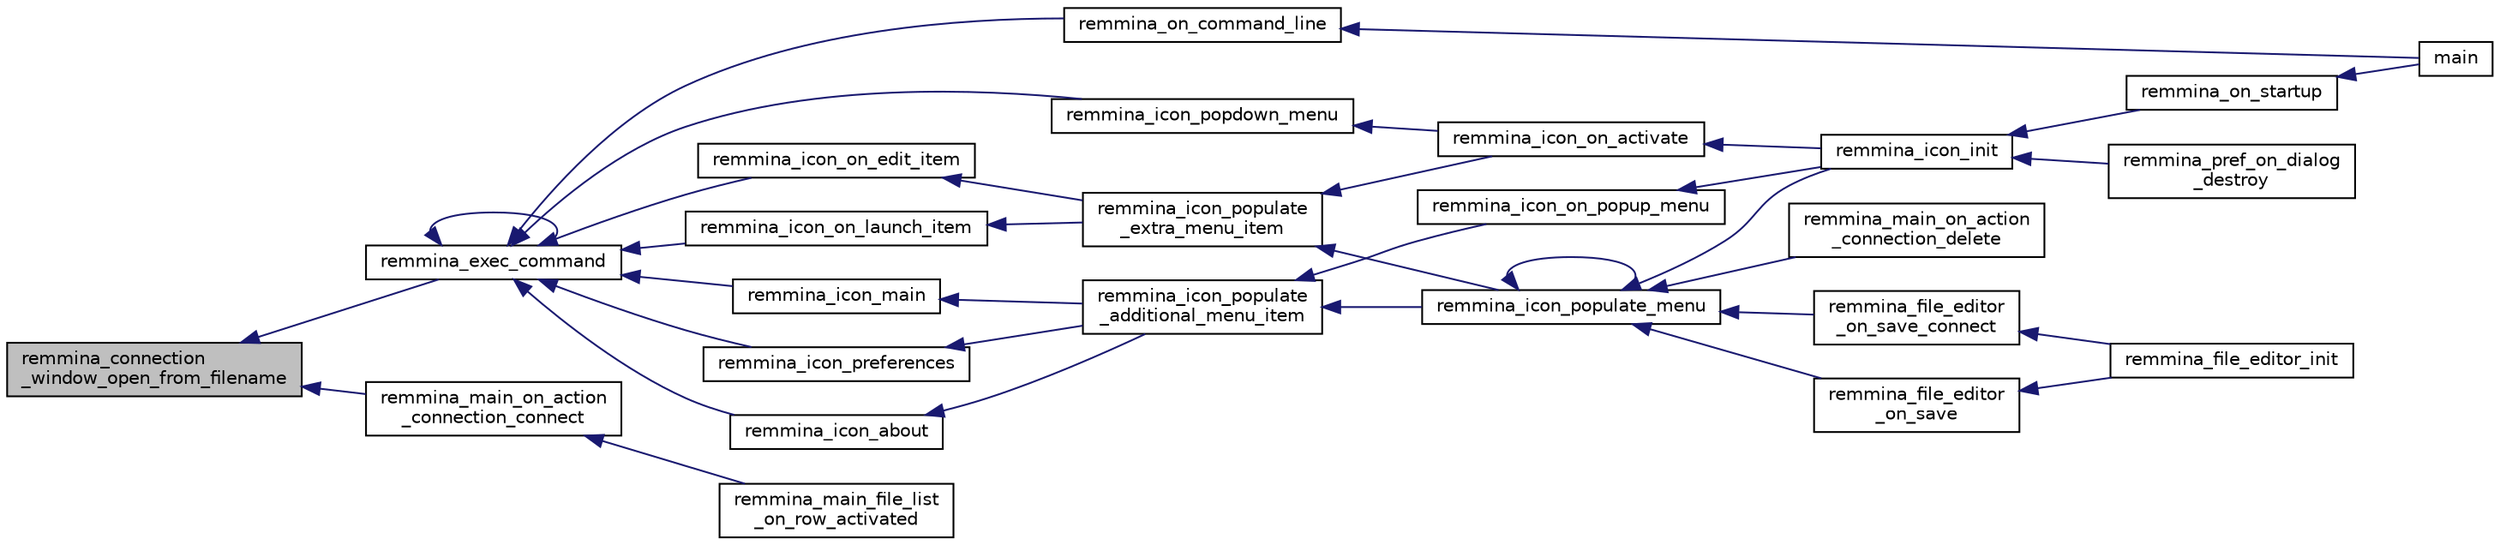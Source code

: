 digraph "remmina_connection_window_open_from_filename"
{
  edge [fontname="Helvetica",fontsize="10",labelfontname="Helvetica",labelfontsize="10"];
  node [fontname="Helvetica",fontsize="10",shape=record];
  rankdir="LR";
  Node15731 [label="remmina_connection\l_window_open_from_filename",height=0.2,width=0.4,color="black", fillcolor="grey75", style="filled", fontcolor="black"];
  Node15731 -> Node15732 [dir="back",color="midnightblue",fontsize="10",style="solid",fontname="Helvetica"];
  Node15732 [label="remmina_exec_command",height=0.2,width=0.4,color="black", fillcolor="white", style="filled",URL="$remmina__exec_8h.html#a424cabdcff647797061e7482049d62a7"];
  Node15732 -> Node15733 [dir="back",color="midnightblue",fontsize="10",style="solid",fontname="Helvetica"];
  Node15733 [label="remmina_on_command_line",height=0.2,width=0.4,color="black", fillcolor="white", style="filled",URL="$remmina_8c.html#aeb286fc5bd52ab5382ab8cb495dc2914"];
  Node15733 -> Node15734 [dir="back",color="midnightblue",fontsize="10",style="solid",fontname="Helvetica"];
  Node15734 [label="main",height=0.2,width=0.4,color="black", fillcolor="white", style="filled",URL="$remmina_8c.html#a0ddf1224851353fc92bfbff6f499fa97"];
  Node15732 -> Node15732 [dir="back",color="midnightblue",fontsize="10",style="solid",fontname="Helvetica"];
  Node15732 -> Node15735 [dir="back",color="midnightblue",fontsize="10",style="solid",fontname="Helvetica"];
  Node15735 [label="remmina_icon_main",height=0.2,width=0.4,color="black", fillcolor="white", style="filled",URL="$remmina__icon_8c.html#a920476110ab6410c8fc8cf734109e497"];
  Node15735 -> Node15736 [dir="back",color="midnightblue",fontsize="10",style="solid",fontname="Helvetica"];
  Node15736 [label="remmina_icon_populate\l_additional_menu_item",height=0.2,width=0.4,color="black", fillcolor="white", style="filled",URL="$remmina__icon_8c.html#a8aaf73ed94cf20dcce1c7be26262cb56"];
  Node15736 -> Node15737 [dir="back",color="midnightblue",fontsize="10",style="solid",fontname="Helvetica"];
  Node15737 [label="remmina_icon_populate_menu",height=0.2,width=0.4,color="black", fillcolor="white", style="filled",URL="$remmina__icon_8h.html#af80ed314f91d653237249d839c7fc3b2"];
  Node15737 -> Node15738 [dir="back",color="midnightblue",fontsize="10",style="solid",fontname="Helvetica"];
  Node15738 [label="remmina_file_editor\l_on_save",height=0.2,width=0.4,color="black", fillcolor="white", style="filled",URL="$remmina__file__editor_8c.html#ac2a5cf9cdcf640986e245eb04be9c4ad"];
  Node15738 -> Node15739 [dir="back",color="midnightblue",fontsize="10",style="solid",fontname="Helvetica"];
  Node15739 [label="remmina_file_editor_init",height=0.2,width=0.4,color="black", fillcolor="white", style="filled",URL="$remmina__file__editor_8c.html#a9afd8d41c66f547320930eb331f3124d"];
  Node15737 -> Node15740 [dir="back",color="midnightblue",fontsize="10",style="solid",fontname="Helvetica"];
  Node15740 [label="remmina_file_editor\l_on_save_connect",height=0.2,width=0.4,color="black", fillcolor="white", style="filled",URL="$remmina__file__editor_8c.html#a57224f3f69f04f398de563b71be6b18e"];
  Node15740 -> Node15739 [dir="back",color="midnightblue",fontsize="10",style="solid",fontname="Helvetica"];
  Node15737 -> Node15737 [dir="back",color="midnightblue",fontsize="10",style="solid",fontname="Helvetica"];
  Node15737 -> Node15741 [dir="back",color="midnightblue",fontsize="10",style="solid",fontname="Helvetica"];
  Node15741 [label="remmina_icon_init",height=0.2,width=0.4,color="black", fillcolor="white", style="filled",URL="$remmina__icon_8h.html#a741c81815e562f40672c4485172306d6"];
  Node15741 -> Node15742 [dir="back",color="midnightblue",fontsize="10",style="solid",fontname="Helvetica"];
  Node15742 [label="remmina_on_startup",height=0.2,width=0.4,color="black", fillcolor="white", style="filled",URL="$remmina_8c.html#a26d2c20be18ff44f239b756f1d5be01a"];
  Node15742 -> Node15734 [dir="back",color="midnightblue",fontsize="10",style="solid",fontname="Helvetica"];
  Node15741 -> Node15743 [dir="back",color="midnightblue",fontsize="10",style="solid",fontname="Helvetica"];
  Node15743 [label="remmina_pref_on_dialog\l_destroy",height=0.2,width=0.4,color="black", fillcolor="white", style="filled",URL="$remmina__pref__dialog_8c.html#ab9776574663e2c3fcb793ec70887336d"];
  Node15737 -> Node15744 [dir="back",color="midnightblue",fontsize="10",style="solid",fontname="Helvetica"];
  Node15744 [label="remmina_main_on_action\l_connection_delete",height=0.2,width=0.4,color="black", fillcolor="white", style="filled",URL="$remmina__main_8c.html#aa0cd57e00874ae6ca8b0ee83213267da"];
  Node15736 -> Node15745 [dir="back",color="midnightblue",fontsize="10",style="solid",fontname="Helvetica"];
  Node15745 [label="remmina_icon_on_popup_menu",height=0.2,width=0.4,color="black", fillcolor="white", style="filled",URL="$remmina__icon_8c.html#a95b917790eeb38e48137018796bdda93"];
  Node15745 -> Node15741 [dir="back",color="midnightblue",fontsize="10",style="solid",fontname="Helvetica"];
  Node15732 -> Node15746 [dir="back",color="midnightblue",fontsize="10",style="solid",fontname="Helvetica"];
  Node15746 [label="remmina_icon_preferences",height=0.2,width=0.4,color="black", fillcolor="white", style="filled",URL="$remmina__icon_8c.html#ad3b0e3d12e4854eae05b1afea19da404"];
  Node15746 -> Node15736 [dir="back",color="midnightblue",fontsize="10",style="solid",fontname="Helvetica"];
  Node15732 -> Node15747 [dir="back",color="midnightblue",fontsize="10",style="solid",fontname="Helvetica"];
  Node15747 [label="remmina_icon_about",height=0.2,width=0.4,color="black", fillcolor="white", style="filled",URL="$remmina__icon_8c.html#a5cdf1958ef01e49889bcee2e90e2cf71"];
  Node15747 -> Node15736 [dir="back",color="midnightblue",fontsize="10",style="solid",fontname="Helvetica"];
  Node15732 -> Node15748 [dir="back",color="midnightblue",fontsize="10",style="solid",fontname="Helvetica"];
  Node15748 [label="remmina_icon_on_launch_item",height=0.2,width=0.4,color="black", fillcolor="white", style="filled",URL="$remmina__icon_8c.html#ad1699688680e12abcfd5c74dd2f76d83"];
  Node15748 -> Node15749 [dir="back",color="midnightblue",fontsize="10",style="solid",fontname="Helvetica"];
  Node15749 [label="remmina_icon_populate\l_extra_menu_item",height=0.2,width=0.4,color="black", fillcolor="white", style="filled",URL="$remmina__icon_8c.html#a2847311861df3a2f1c8bbcd35cf3fd6f"];
  Node15749 -> Node15737 [dir="back",color="midnightblue",fontsize="10",style="solid",fontname="Helvetica"];
  Node15749 -> Node15750 [dir="back",color="midnightblue",fontsize="10",style="solid",fontname="Helvetica"];
  Node15750 [label="remmina_icon_on_activate",height=0.2,width=0.4,color="black", fillcolor="white", style="filled",URL="$remmina__icon_8c.html#af175fef31eb95974094088235b3a2b1d"];
  Node15750 -> Node15741 [dir="back",color="midnightblue",fontsize="10",style="solid",fontname="Helvetica"];
  Node15732 -> Node15751 [dir="back",color="midnightblue",fontsize="10",style="solid",fontname="Helvetica"];
  Node15751 [label="remmina_icon_on_edit_item",height=0.2,width=0.4,color="black", fillcolor="white", style="filled",URL="$remmina__icon_8c.html#af8708120906a8dc41a7998ebf9ecd129"];
  Node15751 -> Node15749 [dir="back",color="midnightblue",fontsize="10",style="solid",fontname="Helvetica"];
  Node15732 -> Node15752 [dir="back",color="midnightblue",fontsize="10",style="solid",fontname="Helvetica"];
  Node15752 [label="remmina_icon_popdown_menu",height=0.2,width=0.4,color="black", fillcolor="white", style="filled",URL="$remmina__icon_8c.html#a444be76e3c3a065279c5f9abc7fae833"];
  Node15752 -> Node15750 [dir="back",color="midnightblue",fontsize="10",style="solid",fontname="Helvetica"];
  Node15731 -> Node15753 [dir="back",color="midnightblue",fontsize="10",style="solid",fontname="Helvetica"];
  Node15753 [label="remmina_main_on_action\l_connection_connect",height=0.2,width=0.4,color="black", fillcolor="white", style="filled",URL="$remmina__main_8c.html#ae023d1cb099a4f7bee79f13760566cbf"];
  Node15753 -> Node15754 [dir="back",color="midnightblue",fontsize="10",style="solid",fontname="Helvetica"];
  Node15754 [label="remmina_main_file_list\l_on_row_activated",height=0.2,width=0.4,color="black", fillcolor="white", style="filled",URL="$remmina__main_8c.html#aba1a89a2400c5cc8373c6bd34602ac10"];
}
